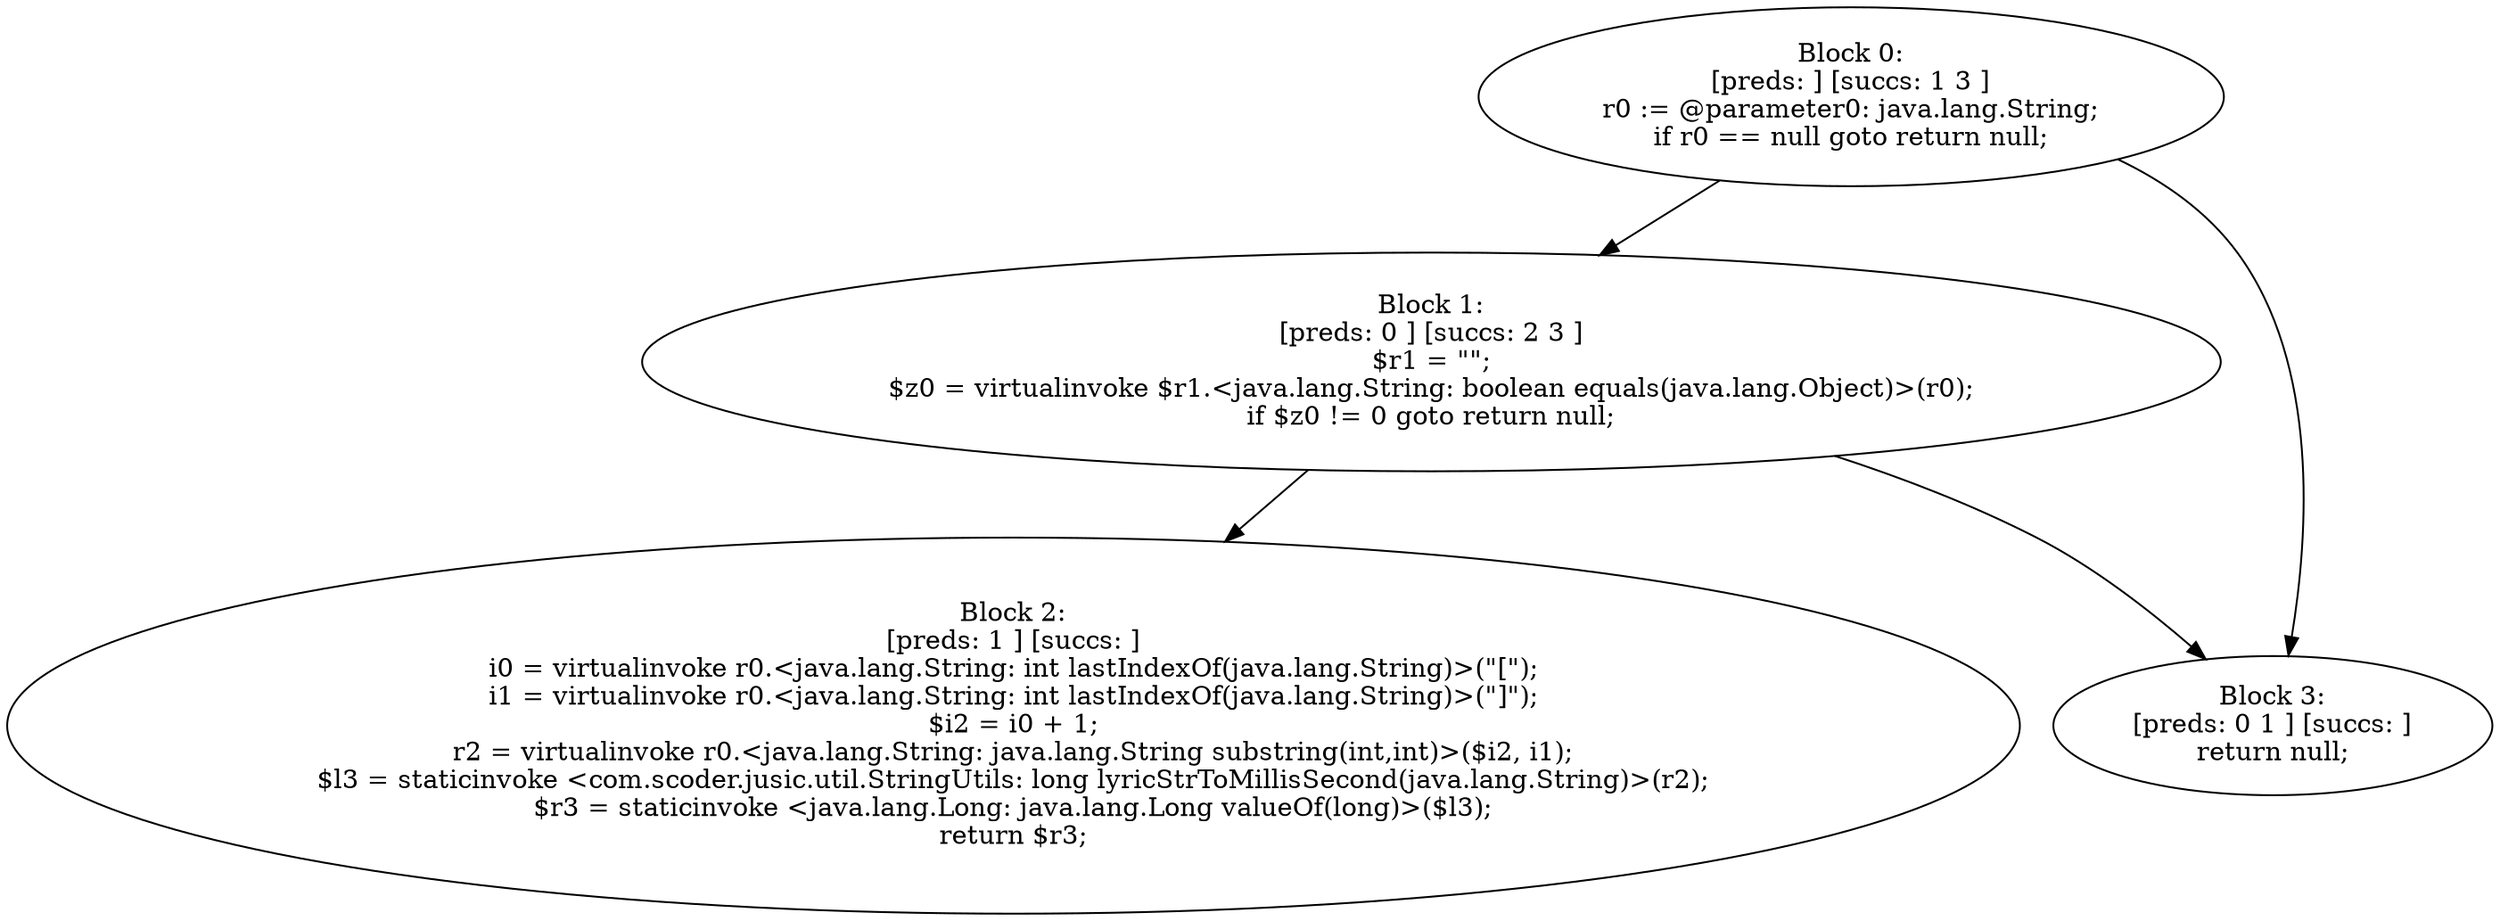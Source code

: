 digraph "unitGraph" {
    "Block 0:
[preds: ] [succs: 1 3 ]
r0 := @parameter0: java.lang.String;
if r0 == null goto return null;
"
    "Block 1:
[preds: 0 ] [succs: 2 3 ]
$r1 = \"\";
$z0 = virtualinvoke $r1.<java.lang.String: boolean equals(java.lang.Object)>(r0);
if $z0 != 0 goto return null;
"
    "Block 2:
[preds: 1 ] [succs: ]
i0 = virtualinvoke r0.<java.lang.String: int lastIndexOf(java.lang.String)>(\"[\");
i1 = virtualinvoke r0.<java.lang.String: int lastIndexOf(java.lang.String)>(\"]\");
$i2 = i0 + 1;
r2 = virtualinvoke r0.<java.lang.String: java.lang.String substring(int,int)>($i2, i1);
$l3 = staticinvoke <com.scoder.jusic.util.StringUtils: long lyricStrToMillisSecond(java.lang.String)>(r2);
$r3 = staticinvoke <java.lang.Long: java.lang.Long valueOf(long)>($l3);
return $r3;
"
    "Block 3:
[preds: 0 1 ] [succs: ]
return null;
"
    "Block 0:
[preds: ] [succs: 1 3 ]
r0 := @parameter0: java.lang.String;
if r0 == null goto return null;
"->"Block 1:
[preds: 0 ] [succs: 2 3 ]
$r1 = \"\";
$z0 = virtualinvoke $r1.<java.lang.String: boolean equals(java.lang.Object)>(r0);
if $z0 != 0 goto return null;
";
    "Block 0:
[preds: ] [succs: 1 3 ]
r0 := @parameter0: java.lang.String;
if r0 == null goto return null;
"->"Block 3:
[preds: 0 1 ] [succs: ]
return null;
";
    "Block 1:
[preds: 0 ] [succs: 2 3 ]
$r1 = \"\";
$z0 = virtualinvoke $r1.<java.lang.String: boolean equals(java.lang.Object)>(r0);
if $z0 != 0 goto return null;
"->"Block 2:
[preds: 1 ] [succs: ]
i0 = virtualinvoke r0.<java.lang.String: int lastIndexOf(java.lang.String)>(\"[\");
i1 = virtualinvoke r0.<java.lang.String: int lastIndexOf(java.lang.String)>(\"]\");
$i2 = i0 + 1;
r2 = virtualinvoke r0.<java.lang.String: java.lang.String substring(int,int)>($i2, i1);
$l3 = staticinvoke <com.scoder.jusic.util.StringUtils: long lyricStrToMillisSecond(java.lang.String)>(r2);
$r3 = staticinvoke <java.lang.Long: java.lang.Long valueOf(long)>($l3);
return $r3;
";
    "Block 1:
[preds: 0 ] [succs: 2 3 ]
$r1 = \"\";
$z0 = virtualinvoke $r1.<java.lang.String: boolean equals(java.lang.Object)>(r0);
if $z0 != 0 goto return null;
"->"Block 3:
[preds: 0 1 ] [succs: ]
return null;
";
}
